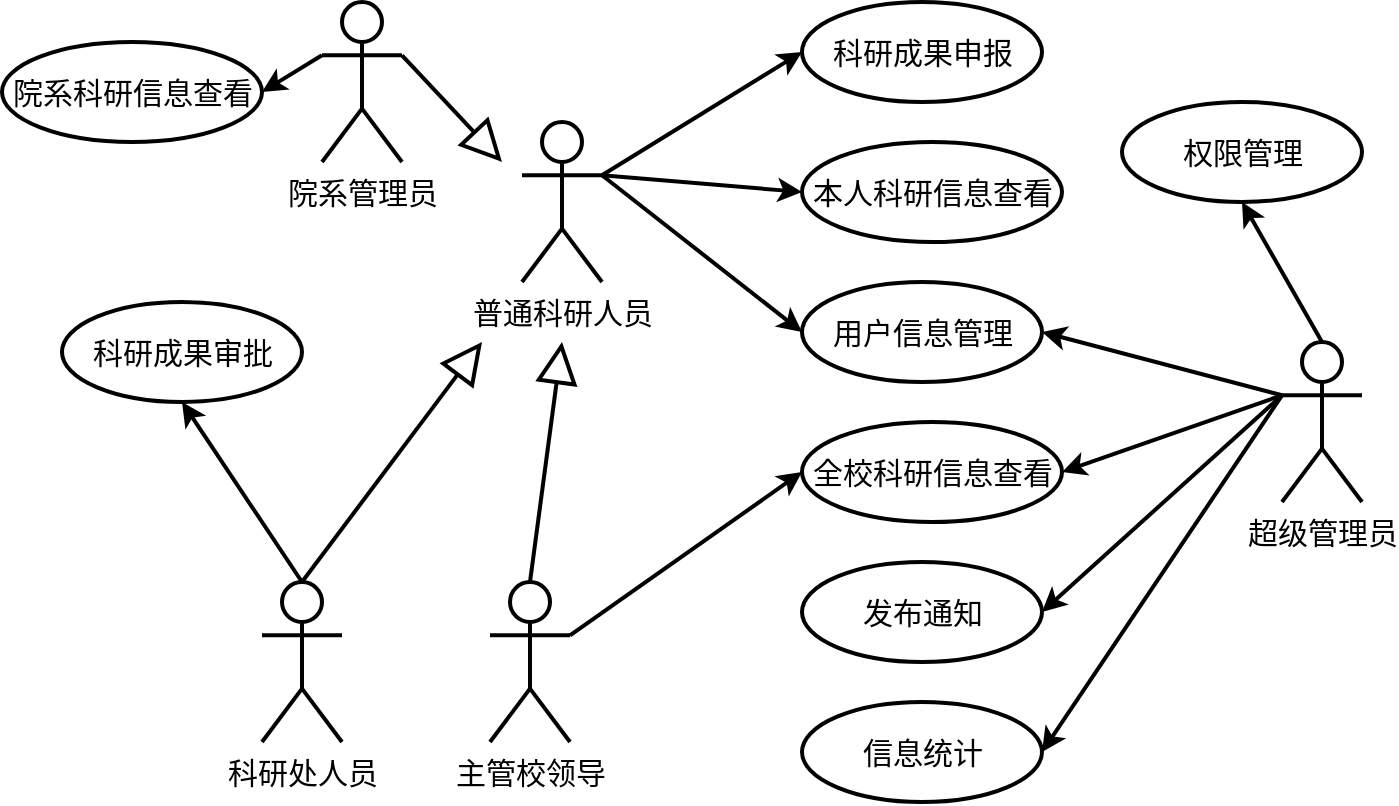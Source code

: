 <mxfile version="14.1.8" type="github">
  <diagram id="DQMjWMftg6XXhIIY0UW6" name="第 1 页">
    <mxGraphModel dx="1215" dy="539" grid="1" gridSize="10" guides="1" tooltips="1" connect="1" arrows="1" fold="1" page="1" pageScale="1" pageWidth="827" pageHeight="1169" math="0" shadow="0">
      <root>
        <mxCell id="0" />
        <mxCell id="1" parent="0" />
        <mxCell id="kqzHPGBOGGSsXoFb0C3q-1" value="普通科研人员" style="shape=umlActor;verticalLabelPosition=bottom;verticalAlign=top;html=1;outlineConnect=0;strokeWidth=2;fontSize=15;" vertex="1" parent="1">
          <mxGeometry x="430" y="240" width="40" height="80" as="geometry" />
        </mxCell>
        <mxCell id="kqzHPGBOGGSsXoFb0C3q-2" value="超级管理员" style="shape=umlActor;verticalLabelPosition=bottom;verticalAlign=top;html=1;outlineConnect=0;strokeWidth=2;fontSize=15;" vertex="1" parent="1">
          <mxGeometry x="810" y="350" width="40" height="80" as="geometry" />
        </mxCell>
        <mxCell id="kqzHPGBOGGSsXoFb0C3q-5" value="本人科研信息查看" style="shape=ellipse;html=1;dashed=0;whitespace=wrap;perimeter=ellipsePerimeter;strokeWidth=2;fontSize=15;" vertex="1" parent="1">
          <mxGeometry x="570" y="250" width="130" height="50" as="geometry" />
        </mxCell>
        <mxCell id="kqzHPGBOGGSsXoFb0C3q-6" value="用户信息管理" style="shape=ellipse;html=1;dashed=0;whitespace=wrap;perimeter=ellipsePerimeter;strokeWidth=2;fontSize=15;" vertex="1" parent="1">
          <mxGeometry x="570" y="320" width="120" height="50" as="geometry" />
        </mxCell>
        <mxCell id="kqzHPGBOGGSsXoFb0C3q-8" value="权限管理" style="shape=ellipse;html=1;dashed=0;whitespace=wrap;perimeter=ellipsePerimeter;strokeWidth=2;fontSize=15;" vertex="1" parent="1">
          <mxGeometry x="730" y="230" width="120" height="50" as="geometry" />
        </mxCell>
        <mxCell id="kqzHPGBOGGSsXoFb0C3q-9" value="信息统计" style="shape=ellipse;html=1;dashed=0;whitespace=wrap;perimeter=ellipsePerimeter;strokeWidth=2;fontSize=15;" vertex="1" parent="1">
          <mxGeometry x="570" y="530" width="120" height="50" as="geometry" />
        </mxCell>
        <mxCell id="kqzHPGBOGGSsXoFb0C3q-10" value="科研成果申报" style="shape=ellipse;html=1;dashed=0;whitespace=wrap;perimeter=ellipsePerimeter;strokeWidth=2;fontSize=15;" vertex="1" parent="1">
          <mxGeometry x="570" y="180" width="120" height="50" as="geometry" />
        </mxCell>
        <mxCell id="kqzHPGBOGGSsXoFb0C3q-11" value="发布通知" style="shape=ellipse;html=1;dashed=0;whitespace=wrap;perimeter=ellipsePerimeter;strokeWidth=2;fontSize=15;" vertex="1" parent="1">
          <mxGeometry x="570" y="460" width="120" height="50" as="geometry" />
        </mxCell>
        <mxCell id="kqzHPGBOGGSsXoFb0C3q-12" value="" style="endArrow=classic;html=1;strokeWidth=2;exitX=1;exitY=0.333;exitDx=0;exitDy=0;exitPerimeter=0;entryX=0;entryY=0.5;entryDx=0;entryDy=0;fontSize=15;" edge="1" parent="1" source="kqzHPGBOGGSsXoFb0C3q-1" target="kqzHPGBOGGSsXoFb0C3q-10">
          <mxGeometry width="50" height="50" relative="1" as="geometry">
            <mxPoint x="370" y="270" as="sourcePoint" />
            <mxPoint x="440" y="160" as="targetPoint" />
          </mxGeometry>
        </mxCell>
        <mxCell id="kqzHPGBOGGSsXoFb0C3q-13" value="" style="endArrow=classic;html=1;strokeWidth=2;exitX=1;exitY=0.333;exitDx=0;exitDy=0;exitPerimeter=0;entryX=0;entryY=0.5;entryDx=0;entryDy=0;fontSize=15;" edge="1" parent="1" source="kqzHPGBOGGSsXoFb0C3q-1" target="kqzHPGBOGGSsXoFb0C3q-5">
          <mxGeometry width="50" height="50" relative="1" as="geometry">
            <mxPoint x="460" y="400" as="sourcePoint" />
            <mxPoint x="490" y="210" as="targetPoint" />
          </mxGeometry>
        </mxCell>
        <mxCell id="kqzHPGBOGGSsXoFb0C3q-14" value="" style="endArrow=classic;html=1;strokeWidth=2;exitX=1;exitY=0.333;exitDx=0;exitDy=0;exitPerimeter=0;entryX=0;entryY=0.5;entryDx=0;entryDy=0;fontSize=15;" edge="1" parent="1" source="kqzHPGBOGGSsXoFb0C3q-1" target="kqzHPGBOGGSsXoFb0C3q-6">
          <mxGeometry width="50" height="50" relative="1" as="geometry">
            <mxPoint x="480" y="410" as="sourcePoint" />
            <mxPoint x="460" y="500" as="targetPoint" />
          </mxGeometry>
        </mxCell>
        <mxCell id="kqzHPGBOGGSsXoFb0C3q-17" value="" style="endArrow=classic;html=1;strokeWidth=2;exitX=0;exitY=0.333;exitDx=0;exitDy=0;exitPerimeter=0;entryX=1;entryY=0.5;entryDx=0;entryDy=0;fontSize=15;" edge="1" parent="1" source="kqzHPGBOGGSsXoFb0C3q-2" target="kqzHPGBOGGSsXoFb0C3q-6">
          <mxGeometry width="50" height="50" relative="1" as="geometry">
            <mxPoint x="730" y="540" as="sourcePoint" />
            <mxPoint x="730" y="340" as="targetPoint" />
          </mxGeometry>
        </mxCell>
        <mxCell id="kqzHPGBOGGSsXoFb0C3q-18" value="" style="endArrow=classic;html=1;strokeWidth=2;exitX=0.5;exitY=0;exitDx=0;exitDy=0;exitPerimeter=0;entryX=0.5;entryY=1;entryDx=0;entryDy=0;fontSize=15;" edge="1" parent="1" source="kqzHPGBOGGSsXoFb0C3q-2" target="kqzHPGBOGGSsXoFb0C3q-8">
          <mxGeometry width="50" height="50" relative="1" as="geometry">
            <mxPoint x="960" y="240" as="sourcePoint" />
            <mxPoint x="890" y="140" as="targetPoint" />
          </mxGeometry>
        </mxCell>
        <mxCell id="kqzHPGBOGGSsXoFb0C3q-19" value="" style="endArrow=classic;html=1;strokeWidth=2;exitX=0;exitY=0.333;exitDx=0;exitDy=0;exitPerimeter=0;entryX=1;entryY=0.5;entryDx=0;entryDy=0;fontSize=15;" edge="1" parent="1" source="kqzHPGBOGGSsXoFb0C3q-2" target="kqzHPGBOGGSsXoFb0C3q-23">
          <mxGeometry width="50" height="50" relative="1" as="geometry">
            <mxPoint x="1050" y="280" as="sourcePoint" />
            <mxPoint x="1040" y="180" as="targetPoint" />
          </mxGeometry>
        </mxCell>
        <mxCell id="kqzHPGBOGGSsXoFb0C3q-21" value="科研成果审批" style="shape=ellipse;html=1;dashed=0;whitespace=wrap;perimeter=ellipsePerimeter;strokeWidth=2;fontSize=15;" vertex="1" parent="1">
          <mxGeometry x="200" y="330" width="120" height="50" as="geometry" />
        </mxCell>
        <mxCell id="kqzHPGBOGGSsXoFb0C3q-22" value="院系科研信息查看" style="shape=ellipse;html=1;dashed=0;whitespace=wrap;perimeter=ellipsePerimeter;strokeWidth=2;fontSize=15;" vertex="1" parent="1">
          <mxGeometry x="170" y="200" width="130" height="50" as="geometry" />
        </mxCell>
        <mxCell id="kqzHPGBOGGSsXoFb0C3q-23" value="全校科研信息查看" style="shape=ellipse;html=1;dashed=0;whitespace=wrap;perimeter=ellipsePerimeter;strokeWidth=2;fontSize=15;" vertex="1" parent="1">
          <mxGeometry x="570" y="390" width="130" height="50" as="geometry" />
        </mxCell>
        <mxCell id="kqzHPGBOGGSsXoFb0C3q-24" value="院系管理员" style="shape=umlActor;verticalLabelPosition=bottom;verticalAlign=top;html=1;outlineConnect=0;strokeWidth=2;fontSize=15;" vertex="1" parent="1">
          <mxGeometry x="330" y="180" width="40" height="80" as="geometry" />
        </mxCell>
        <mxCell id="kqzHPGBOGGSsXoFb0C3q-27" value="科研处人员" style="shape=umlActor;verticalLabelPosition=bottom;verticalAlign=top;html=1;outlineConnect=0;strokeWidth=2;fontSize=15;" vertex="1" parent="1">
          <mxGeometry x="300" y="470" width="40" height="80" as="geometry" />
        </mxCell>
        <mxCell id="kqzHPGBOGGSsXoFb0C3q-28" value="主管校领导" style="shape=umlActor;verticalLabelPosition=bottom;verticalAlign=top;html=1;outlineConnect=0;strokeWidth=2;fontSize=15;" vertex="1" parent="1">
          <mxGeometry x="414" y="470" width="40" height="80" as="geometry" />
        </mxCell>
        <mxCell id="kqzHPGBOGGSsXoFb0C3q-30" value="" style="endArrow=block;endSize=16;endFill=0;html=1;strokeWidth=2;exitX=1;exitY=0.333;exitDx=0;exitDy=0;exitPerimeter=0;fontSize=15;" edge="1" parent="1" source="kqzHPGBOGGSsXoFb0C3q-24">
          <mxGeometry width="160" relative="1" as="geometry">
            <mxPoint x="160" y="300" as="sourcePoint" />
            <mxPoint x="420" y="260" as="targetPoint" />
          </mxGeometry>
        </mxCell>
        <mxCell id="kqzHPGBOGGSsXoFb0C3q-31" value="" style="endArrow=classic;html=1;strokeWidth=2;entryX=1;entryY=0.5;entryDx=0;entryDy=0;exitX=0;exitY=0.333;exitDx=0;exitDy=0;exitPerimeter=0;fontSize=15;" edge="1" parent="1" source="kqzHPGBOGGSsXoFb0C3q-24" target="kqzHPGBOGGSsXoFb0C3q-22">
          <mxGeometry width="50" height="50" relative="1" as="geometry">
            <mxPoint x="330" y="70" as="sourcePoint" />
            <mxPoint x="240" y="180" as="targetPoint" />
          </mxGeometry>
        </mxCell>
        <mxCell id="kqzHPGBOGGSsXoFb0C3q-32" value="" style="endArrow=block;endSize=16;endFill=0;html=1;strokeWidth=2;exitX=0.5;exitY=0;exitDx=0;exitDy=0;exitPerimeter=0;fontSize=15;" edge="1" parent="1" source="kqzHPGBOGGSsXoFb0C3q-27">
          <mxGeometry width="160" relative="1" as="geometry">
            <mxPoint x="110" y="490" as="sourcePoint" />
            <mxPoint x="410" y="350" as="targetPoint" />
          </mxGeometry>
        </mxCell>
        <mxCell id="kqzHPGBOGGSsXoFb0C3q-33" value="" style="endArrow=classic;html=1;strokeWidth=2;exitX=0.5;exitY=0;exitDx=0;exitDy=0;exitPerimeter=0;entryX=0.5;entryY=1;entryDx=0;entryDy=0;fontSize=15;" edge="1" parent="1" source="kqzHPGBOGGSsXoFb0C3q-27" target="kqzHPGBOGGSsXoFb0C3q-21">
          <mxGeometry width="50" height="50" relative="1" as="geometry">
            <mxPoint x="160" y="600" as="sourcePoint" />
            <mxPoint x="210" y="550" as="targetPoint" />
          </mxGeometry>
        </mxCell>
        <mxCell id="kqzHPGBOGGSsXoFb0C3q-34" value="" style="endArrow=block;endSize=16;endFill=0;html=1;strokeWidth=2;exitX=0.5;exitY=0;exitDx=0;exitDy=0;exitPerimeter=0;fontSize=15;" edge="1" parent="1" source="kqzHPGBOGGSsXoFb0C3q-28">
          <mxGeometry width="160" relative="1" as="geometry">
            <mxPoint x="290" y="430" as="sourcePoint" />
            <mxPoint x="450" y="350" as="targetPoint" />
          </mxGeometry>
        </mxCell>
        <mxCell id="kqzHPGBOGGSsXoFb0C3q-36" value="" style="endArrow=classic;html=1;strokeWidth=2;exitX=1;exitY=0.333;exitDx=0;exitDy=0;exitPerimeter=0;entryX=0;entryY=0.5;entryDx=0;entryDy=0;fontSize=15;" edge="1" parent="1" source="kqzHPGBOGGSsXoFb0C3q-28" target="kqzHPGBOGGSsXoFb0C3q-23">
          <mxGeometry width="50" height="50" relative="1" as="geometry">
            <mxPoint x="140" y="520" as="sourcePoint" />
            <mxPoint x="370" y="467" as="targetPoint" />
          </mxGeometry>
        </mxCell>
        <mxCell id="kqzHPGBOGGSsXoFb0C3q-37" value="" style="endArrow=classic;html=1;strokeWidth=2;exitX=0;exitY=0.333;exitDx=0;exitDy=0;exitPerimeter=0;entryX=1;entryY=0.5;entryDx=0;entryDy=0;fontSize=15;" edge="1" parent="1" source="kqzHPGBOGGSsXoFb0C3q-2" target="kqzHPGBOGGSsXoFb0C3q-11">
          <mxGeometry width="50" height="50" relative="1" as="geometry">
            <mxPoint x="800" y="560" as="sourcePoint" />
            <mxPoint x="850" y="510" as="targetPoint" />
          </mxGeometry>
        </mxCell>
        <mxCell id="kqzHPGBOGGSsXoFb0C3q-38" value="" style="endArrow=classic;html=1;strokeWidth=2;exitX=0;exitY=0.333;exitDx=0;exitDy=0;exitPerimeter=0;entryX=1;entryY=0.5;entryDx=0;entryDy=0;fontSize=15;" edge="1" parent="1" source="kqzHPGBOGGSsXoFb0C3q-2" target="kqzHPGBOGGSsXoFb0C3q-9">
          <mxGeometry width="50" height="50" relative="1" as="geometry">
            <mxPoint x="780" y="580" as="sourcePoint" />
            <mxPoint x="830" y="530" as="targetPoint" />
          </mxGeometry>
        </mxCell>
      </root>
    </mxGraphModel>
  </diagram>
</mxfile>
